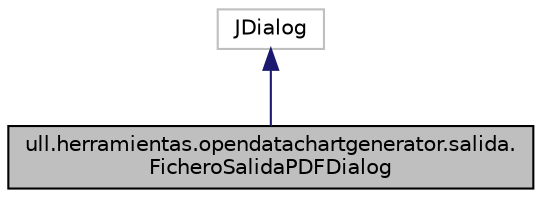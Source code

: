 digraph "ull.herramientas.opendatachartgenerator.salida.FicheroSalidaPDFDialog"
{
  edge [fontname="Helvetica",fontsize="10",labelfontname="Helvetica",labelfontsize="10"];
  node [fontname="Helvetica",fontsize="10",shape=record];
  Node2 [label="ull.herramientas.opendatachartgenerator.salida.\lFicheroSalidaPDFDialog",height=0.2,width=0.4,color="black", fillcolor="grey75", style="filled", fontcolor="black"];
  Node3 -> Node2 [dir="back",color="midnightblue",fontsize="10",style="solid"];
  Node3 [label="JDialog",height=0.2,width=0.4,color="grey75", fillcolor="white", style="filled"];
}
